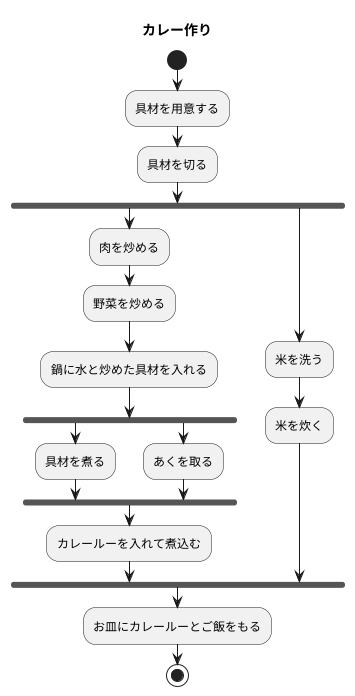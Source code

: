 @startuml 並列処理
title カレー作り
start
:具材を用意する;
:具材を切る;
fork
:肉を炒める;
:野菜を炒める;
:鍋に水と炒めた具材を入れる;
fork
:具材を煮る;
fork again
:あくを取る;
end fork 
:カレールーを入れて煮込む;
fork again
:米を洗う;
:米を炊く;
end fork
:お皿にカレールーとご飯をもる;
stop
@enduml